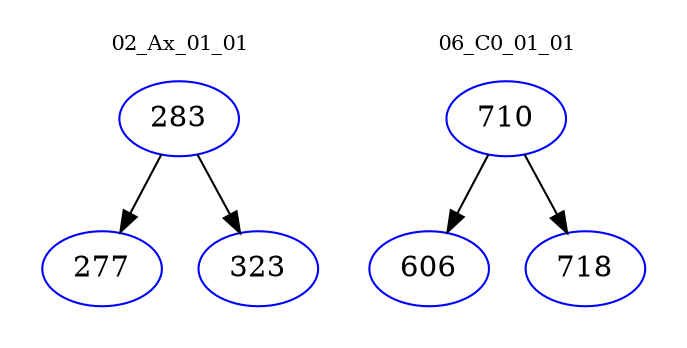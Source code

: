 digraph{
subgraph cluster_0 {
color = white
label = "02_Ax_01_01";
fontsize=10;
T0_283 [label="283", color="blue"]
T0_283 -> T0_277 [color="black"]
T0_277 [label="277", color="blue"]
T0_283 -> T0_323 [color="black"]
T0_323 [label="323", color="blue"]
}
subgraph cluster_1 {
color = white
label = "06_C0_01_01";
fontsize=10;
T1_710 [label="710", color="blue"]
T1_710 -> T1_606 [color="black"]
T1_606 [label="606", color="blue"]
T1_710 -> T1_718 [color="black"]
T1_718 [label="718", color="blue"]
}
}
